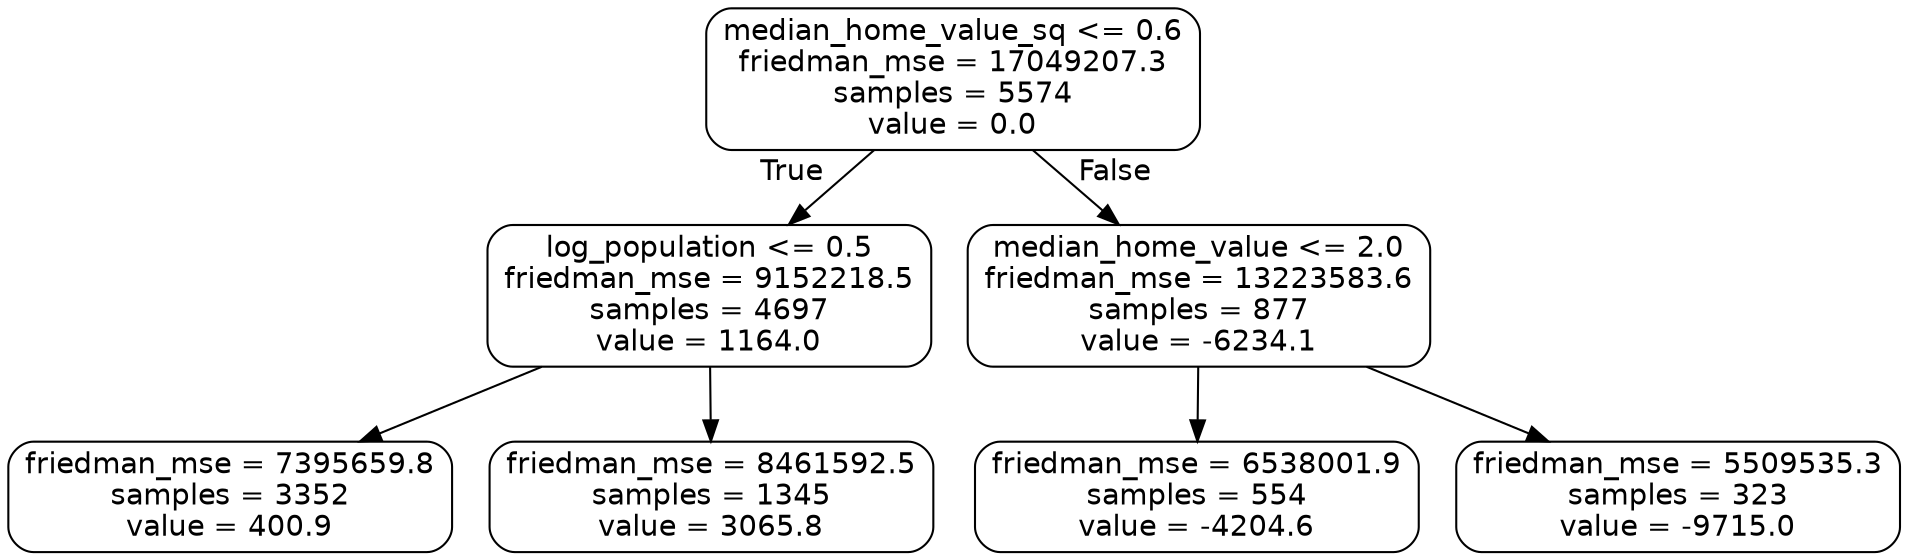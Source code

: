digraph Tree {
node [shape=box, style="rounded", color="black", fontname=helvetica] ;
edge [fontname=helvetica] ;
0 [label="median_home_value_sq <= 0.6\nfriedman_mse = 17049207.3\nsamples = 5574\nvalue = 0.0"] ;
1 [label="log_population <= 0.5\nfriedman_mse = 9152218.5\nsamples = 4697\nvalue = 1164.0"] ;
0 -> 1 [labeldistance=2.5, labelangle=45, headlabel="True"] ;
2 [label="friedman_mse = 7395659.8\nsamples = 3352\nvalue = 400.9"] ;
1 -> 2 ;
3 [label="friedman_mse = 8461592.5\nsamples = 1345\nvalue = 3065.8"] ;
1 -> 3 ;
4 [label="median_home_value <= 2.0\nfriedman_mse = 13223583.6\nsamples = 877\nvalue = -6234.1"] ;
0 -> 4 [labeldistance=2.5, labelangle=-45, headlabel="False"] ;
5 [label="friedman_mse = 6538001.9\nsamples = 554\nvalue = -4204.6"] ;
4 -> 5 ;
6 [label="friedman_mse = 5509535.3\nsamples = 323\nvalue = -9715.0"] ;
4 -> 6 ;
}